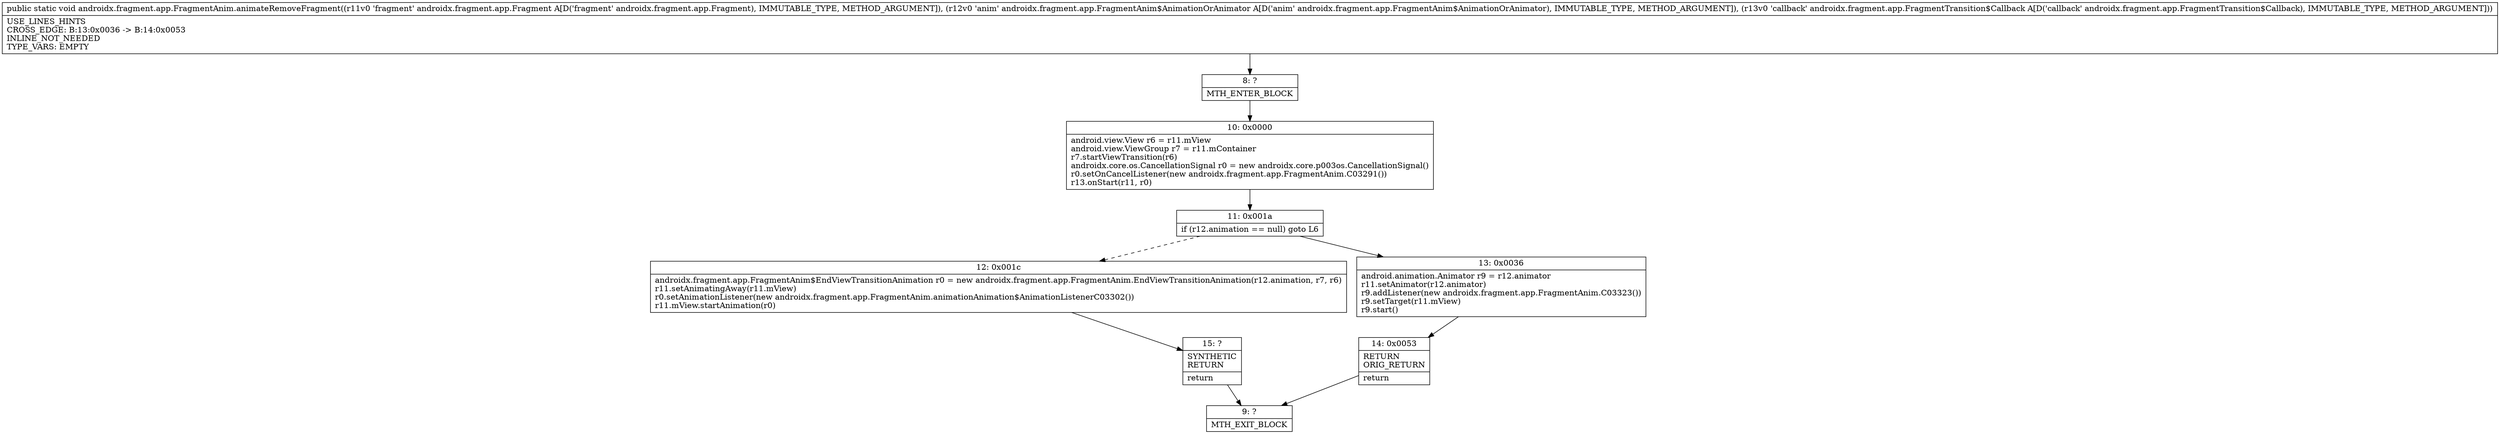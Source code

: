 digraph "CFG forandroidx.fragment.app.FragmentAnim.animateRemoveFragment(Landroidx\/fragment\/app\/Fragment;Landroidx\/fragment\/app\/FragmentAnim$AnimationOrAnimator;Landroidx\/fragment\/app\/FragmentTransition$Callback;)V" {
Node_8 [shape=record,label="{8\:\ ?|MTH_ENTER_BLOCK\l}"];
Node_10 [shape=record,label="{10\:\ 0x0000|android.view.View r6 = r11.mView\landroid.view.ViewGroup r7 = r11.mContainer\lr7.startViewTransition(r6)\landroidx.core.os.CancellationSignal r0 = new androidx.core.p003os.CancellationSignal()\lr0.setOnCancelListener(new androidx.fragment.app.FragmentAnim.C03291())\lr13.onStart(r11, r0)\l}"];
Node_11 [shape=record,label="{11\:\ 0x001a|if (r12.animation == null) goto L6\l}"];
Node_12 [shape=record,label="{12\:\ 0x001c|androidx.fragment.app.FragmentAnim$EndViewTransitionAnimation r0 = new androidx.fragment.app.FragmentAnim.EndViewTransitionAnimation(r12.animation, r7, r6)\lr11.setAnimatingAway(r11.mView)\lr0.setAnimationListener(new androidx.fragment.app.FragmentAnim.animationAnimation$AnimationListenerC03302())\lr11.mView.startAnimation(r0)\l}"];
Node_15 [shape=record,label="{15\:\ ?|SYNTHETIC\lRETURN\l|return\l}"];
Node_9 [shape=record,label="{9\:\ ?|MTH_EXIT_BLOCK\l}"];
Node_13 [shape=record,label="{13\:\ 0x0036|android.animation.Animator r9 = r12.animator\lr11.setAnimator(r12.animator)\lr9.addListener(new androidx.fragment.app.FragmentAnim.C03323())\lr9.setTarget(r11.mView)\lr9.start()\l}"];
Node_14 [shape=record,label="{14\:\ 0x0053|RETURN\lORIG_RETURN\l|return\l}"];
MethodNode[shape=record,label="{public static void androidx.fragment.app.FragmentAnim.animateRemoveFragment((r11v0 'fragment' androidx.fragment.app.Fragment A[D('fragment' androidx.fragment.app.Fragment), IMMUTABLE_TYPE, METHOD_ARGUMENT]), (r12v0 'anim' androidx.fragment.app.FragmentAnim$AnimationOrAnimator A[D('anim' androidx.fragment.app.FragmentAnim$AnimationOrAnimator), IMMUTABLE_TYPE, METHOD_ARGUMENT]), (r13v0 'callback' androidx.fragment.app.FragmentTransition$Callback A[D('callback' androidx.fragment.app.FragmentTransition$Callback), IMMUTABLE_TYPE, METHOD_ARGUMENT]))  | USE_LINES_HINTS\lCROSS_EDGE: B:13:0x0036 \-\> B:14:0x0053\lINLINE_NOT_NEEDED\lTYPE_VARS: EMPTY\l}"];
MethodNode -> Node_8;Node_8 -> Node_10;
Node_10 -> Node_11;
Node_11 -> Node_12[style=dashed];
Node_11 -> Node_13;
Node_12 -> Node_15;
Node_15 -> Node_9;
Node_13 -> Node_14;
Node_14 -> Node_9;
}

